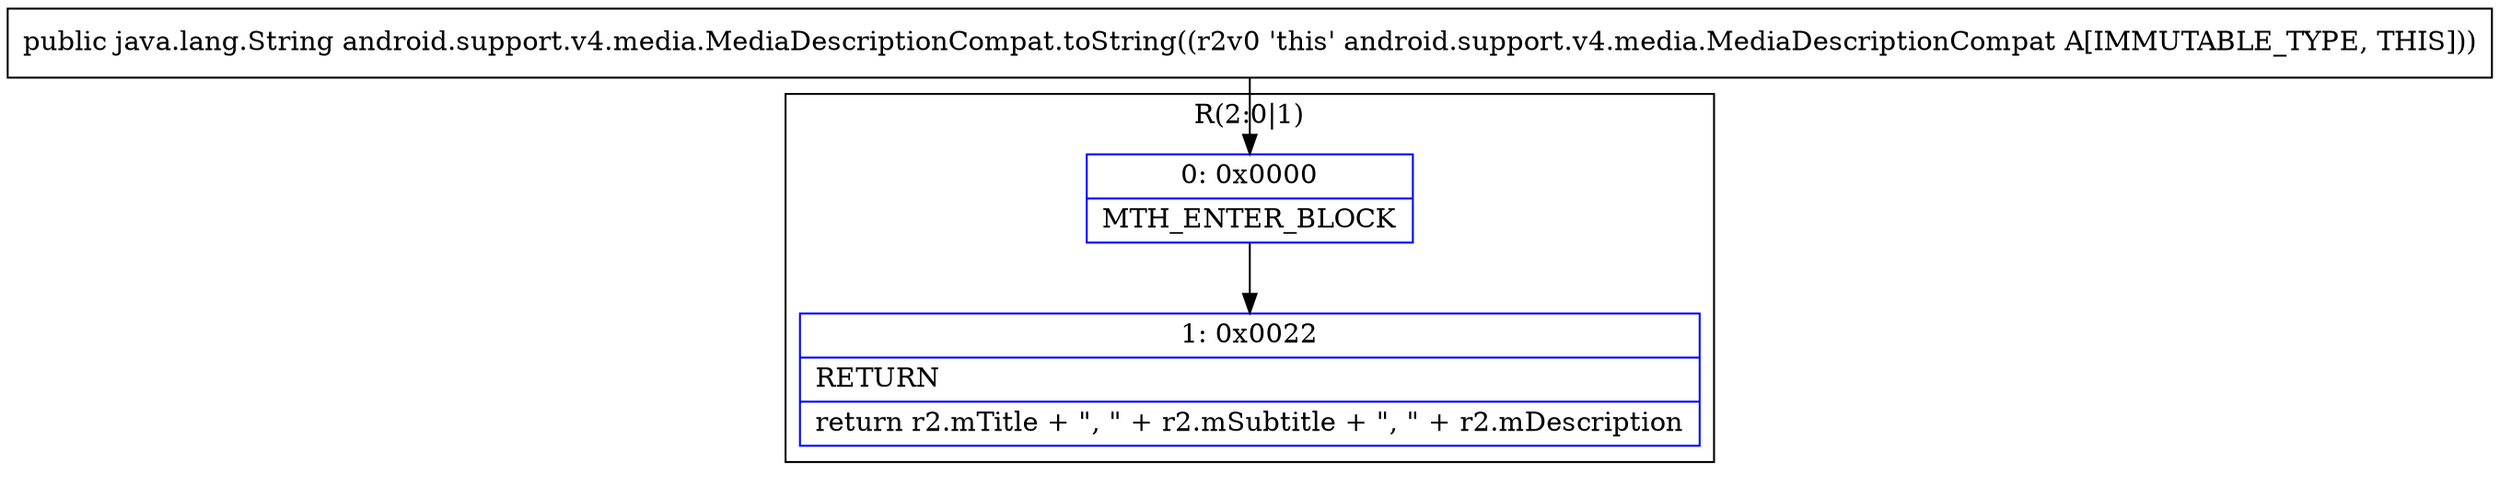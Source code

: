 digraph "CFG forandroid.support.v4.media.MediaDescriptionCompat.toString()Ljava\/lang\/String;" {
subgraph cluster_Region_730411977 {
label = "R(2:0|1)";
node [shape=record,color=blue];
Node_0 [shape=record,label="{0\:\ 0x0000|MTH_ENTER_BLOCK\l}"];
Node_1 [shape=record,label="{1\:\ 0x0022|RETURN\l|return r2.mTitle + \", \" + r2.mSubtitle + \", \" + r2.mDescription\l}"];
}
MethodNode[shape=record,label="{public java.lang.String android.support.v4.media.MediaDescriptionCompat.toString((r2v0 'this' android.support.v4.media.MediaDescriptionCompat A[IMMUTABLE_TYPE, THIS])) }"];
MethodNode -> Node_0;
Node_0 -> Node_1;
}

